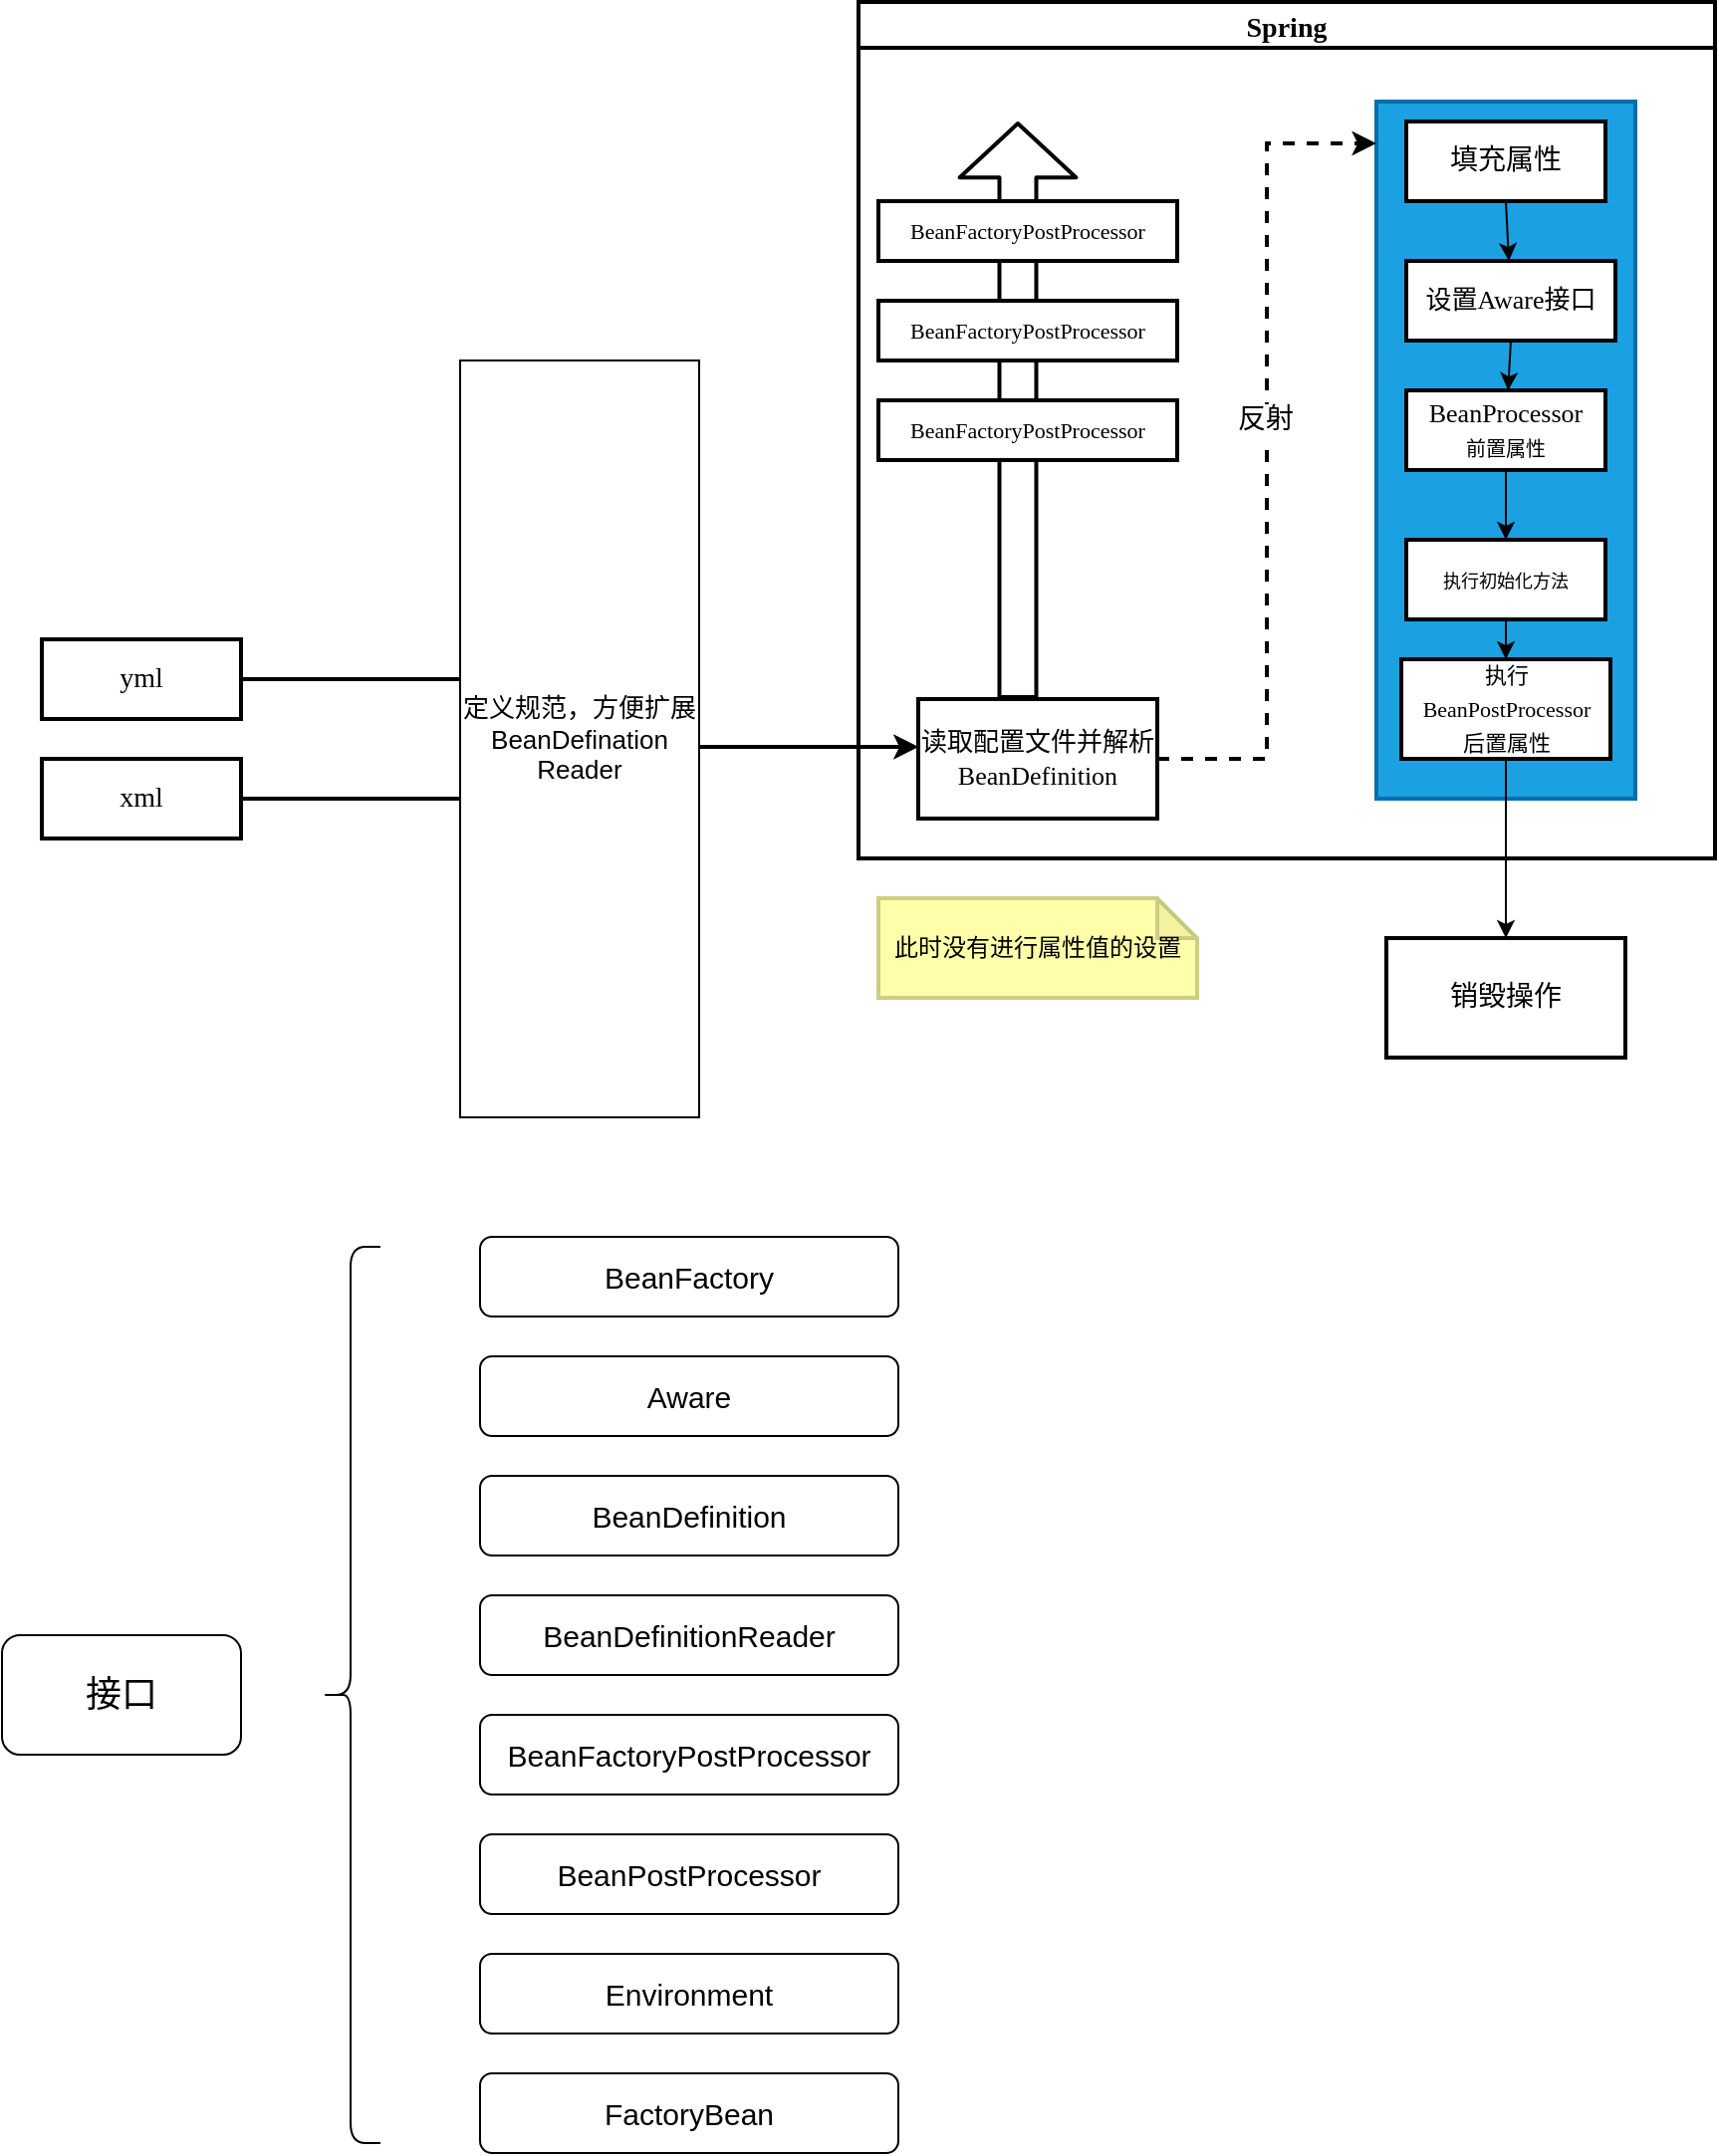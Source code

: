 <mxfile>
    <diagram id="6RLqJir3TOEXzAZQIvNT" name="第 1 页">
        <mxGraphModel dx="1918" dy="790" grid="1" gridSize="10" guides="1" tooltips="1" connect="1" arrows="1" fold="1" page="1" pageScale="1" pageWidth="827" pageHeight="1169" math="0" shadow="0">
            <root>
                <mxCell id="0"/>
                <mxCell id="1" parent="0"/>
                <mxCell id="2" value="Spring" style="swimlane;fontFamily=微软雅黑;fontSize=14;strokeWidth=2;" parent="1" vertex="1">
                    <mxGeometry x="280" y="330" width="430" height="430" as="geometry">
                        <mxRectangle x="280" y="330" width="80" height="23" as="alternateBounds"/>
                    </mxGeometry>
                </mxCell>
                <mxCell id="3" value="" style="rounded=0;whiteSpace=wrap;html=1;strokeColor=#006EAF;fontFamily=微软雅黑;fontSize=14;strokeWidth=2;fillColor=#1ba1e2;fontColor=#ffffff;" parent="2" vertex="1">
                    <mxGeometry x="260" y="50" width="130" height="350" as="geometry"/>
                </mxCell>
                <mxCell id="4" style="edgeStyle=orthogonalEdgeStyle;rounded=0;orthogonalLoop=1;jettySize=auto;html=1;entryX=0;entryY=0.06;entryDx=0;entryDy=0;strokeWidth=2;dashed=1;" parent="2" source="6" target="3" edge="1">
                    <mxGeometry relative="1" as="geometry"/>
                </mxCell>
                <mxCell id="5" value="反射" style="edgeLabel;html=1;align=center;verticalAlign=middle;resizable=0;points=[];fontSize=14;fontFamily=微软雅黑;" parent="4" vertex="1" connectable="0">
                    <mxGeometry x="0.073" y="1" relative="1" as="geometry">
                        <mxPoint as="offset"/>
                    </mxGeometry>
                </mxCell>
                <mxCell id="6" value="&lt;font style=&quot;font-size: 13px&quot;&gt;读取配置文件并解析&lt;br&gt;BeanDefinition&lt;/font&gt;" style="rounded=0;whiteSpace=wrap;html=1;fontFamily=微软雅黑;fontSize=14;strokeWidth=2;" parent="2" vertex="1">
                    <mxGeometry x="30" y="350" width="120" height="60" as="geometry"/>
                </mxCell>
                <mxCell id="7" value="" style="shape=flexArrow;endArrow=classic;html=1;strokeWidth=2;width=17.5;endSize=8.367;endWidth=37.917;" parent="2" edge="1">
                    <mxGeometry width="50" height="50" relative="1" as="geometry">
                        <mxPoint x="80" y="350" as="sourcePoint"/>
                        <mxPoint x="80" y="60" as="targetPoint"/>
                    </mxGeometry>
                </mxCell>
                <mxCell id="8" value="&lt;font style=&quot;font-size: 11px&quot;&gt;BeanFactoryPostProcessor&lt;/font&gt;" style="rounded=0;whiteSpace=wrap;html=1;fontFamily=微软雅黑;fontSize=14;strokeWidth=2;" parent="2" vertex="1">
                    <mxGeometry x="10" y="100" width="150" height="30" as="geometry"/>
                </mxCell>
                <mxCell id="9" value="&lt;font style=&quot;font-size: 11px&quot;&gt;BeanFactoryPostProcessor&lt;/font&gt;" style="rounded=0;whiteSpace=wrap;html=1;fontFamily=微软雅黑;fontSize=14;strokeWidth=2;" parent="2" vertex="1">
                    <mxGeometry x="10" y="150" width="150" height="30" as="geometry"/>
                </mxCell>
                <mxCell id="10" value="&lt;font style=&quot;font-size: 11px&quot;&gt;BeanFactoryPostProcessor&lt;/font&gt;" style="rounded=0;whiteSpace=wrap;html=1;fontFamily=微软雅黑;fontSize=14;strokeWidth=2;" parent="2" vertex="1">
                    <mxGeometry x="10" y="200" width="150" height="30" as="geometry"/>
                </mxCell>
                <mxCell id="32" style="edgeStyle=none;html=1;exitX=0.5;exitY=1;exitDx=0;exitDy=0;fontSize=13;" parent="2" source="11" target="28" edge="1">
                    <mxGeometry relative="1" as="geometry"/>
                </mxCell>
                <mxCell id="11" value="填充属性" style="rounded=0;whiteSpace=wrap;html=1;fontFamily=微软雅黑;fontSize=14;strokeWidth=2;" parent="2" vertex="1">
                    <mxGeometry x="275" y="60" width="100" height="40" as="geometry"/>
                </mxCell>
                <mxCell id="12" value="&lt;font&gt;&lt;font style=&quot;font-size: 13px&quot;&gt;BeanProcessor&lt;/font&gt;&lt;br&gt;&lt;font size=&quot;1&quot;&gt;前置属性&lt;/font&gt;&lt;br&gt;&lt;/font&gt;" style="rounded=0;whiteSpace=wrap;html=1;fontFamily=微软雅黑;fontSize=14;strokeWidth=2;" parent="2" vertex="1">
                    <mxGeometry x="275" y="195" width="100" height="40" as="geometry"/>
                </mxCell>
                <mxCell id="14" value="&lt;font style=&quot;font-size: 9px&quot;&gt;执行初始化方法&lt;br&gt;&lt;/font&gt;" style="rounded=0;whiteSpace=wrap;html=1;fontFamily=微软雅黑;fontSize=14;strokeWidth=2;" parent="2" vertex="1">
                    <mxGeometry x="275" y="270" width="100" height="40" as="geometry"/>
                </mxCell>
                <mxCell id="15" value="" style="edgeStyle=orthogonalEdgeStyle;rounded=0;orthogonalLoop=1;jettySize=auto;html=1;" parent="2" source="12" target="14" edge="1">
                    <mxGeometry relative="1" as="geometry"/>
                </mxCell>
                <mxCell id="16" value="&lt;font style=&quot;font-size: 11px&quot;&gt;执行&lt;br&gt;BeanPostProcessor&lt;br&gt;后置属性&lt;br&gt;&lt;/font&gt;" style="rounded=0;whiteSpace=wrap;html=1;fontFamily=微软雅黑;fontSize=14;strokeWidth=2;" parent="2" vertex="1">
                    <mxGeometry x="272.5" y="330" width="105" height="50" as="geometry"/>
                </mxCell>
                <mxCell id="17" value="" style="edgeStyle=orthogonalEdgeStyle;rounded=0;orthogonalLoop=1;jettySize=auto;html=1;" parent="2" source="14" target="16" edge="1">
                    <mxGeometry relative="1" as="geometry"/>
                </mxCell>
                <mxCell id="31" style="edgeStyle=none;html=1;exitX=0.5;exitY=1;exitDx=0;exitDy=0;fontSize=13;" parent="2" source="28" target="12" edge="1">
                    <mxGeometry relative="1" as="geometry"/>
                </mxCell>
                <mxCell id="28" value="&lt;font style=&quot;font-size: 13px&quot;&gt;设置Aware接口&lt;/font&gt;" style="whiteSpace=wrap;html=1;fontSize=14;fontFamily=微软雅黑;rounded=0;strokeWidth=2;" parent="2" vertex="1">
                    <mxGeometry x="275" y="130" width="105" height="40" as="geometry"/>
                </mxCell>
                <mxCell id="18" style="edgeStyle=orthogonalEdgeStyle;rounded=0;orthogonalLoop=1;jettySize=auto;html=1;entryX=0;entryY=0.4;entryDx=0;entryDy=0;strokeWidth=2;" parent="1" source="19" target="6" edge="1">
                    <mxGeometry relative="1" as="geometry"/>
                </mxCell>
                <mxCell id="19" value="yml" style="rounded=0;whiteSpace=wrap;html=1;fontFamily=微软雅黑;fontSize=14;strokeWidth=2;" parent="1" vertex="1">
                    <mxGeometry x="-130" y="650" width="100" height="40" as="geometry"/>
                </mxCell>
                <mxCell id="20" style="edgeStyle=orthogonalEdgeStyle;rounded=0;orthogonalLoop=1;jettySize=auto;html=1;entryX=0;entryY=0.4;entryDx=0;entryDy=0;strokeWidth=2;" parent="1" source="21" target="6" edge="1">
                    <mxGeometry relative="1" as="geometry"/>
                </mxCell>
                <mxCell id="21" value="xml" style="rounded=0;whiteSpace=wrap;html=1;fontFamily=微软雅黑;fontSize=14;strokeWidth=2;" parent="1" vertex="1">
                    <mxGeometry x="-130" y="710" width="100" height="40" as="geometry"/>
                </mxCell>
                <mxCell id="22" value="&lt;font style=&quot;font-size: 12px&quot; color=&quot;#000000&quot;&gt;此时没有进行属性值的设置&lt;/font&gt;" style="shape=note;whiteSpace=wrap;html=1;backgroundOutline=1;darkOpacity=0.05;fillColor=#ffffaa;strokeColor=#cdcd83;size=20;fontFamily=微软雅黑;fontSize=14;strokeWidth=2;" parent="1" vertex="1">
                    <mxGeometry x="290" y="780" width="160" height="50" as="geometry"/>
                </mxCell>
                <mxCell id="23" value="销毁操作" style="whiteSpace=wrap;html=1;rounded=0;fontFamily=微软雅黑;fontSize=14;strokeWidth=2;" parent="1" vertex="1">
                    <mxGeometry x="545" y="800" width="120" height="60" as="geometry"/>
                </mxCell>
                <mxCell id="24" value="" style="edgeStyle=orthogonalEdgeStyle;rounded=0;orthogonalLoop=1;jettySize=auto;html=1;" parent="1" source="16" target="23" edge="1">
                    <mxGeometry relative="1" as="geometry"/>
                </mxCell>
                <mxCell id="33" value="定义规范，方便扩展&lt;br&gt;BeanDefination&lt;br&gt;Reader" style="rounded=0;whiteSpace=wrap;html=1;fontSize=13;" parent="1" vertex="1">
                    <mxGeometry x="80" y="510" width="120" height="380" as="geometry"/>
                </mxCell>
                <mxCell id="34" value="&lt;font style=&quot;font-size: 18px&quot;&gt;接口&lt;/font&gt;" style="rounded=1;whiteSpace=wrap;html=1;" parent="1" vertex="1">
                    <mxGeometry x="-150" y="1150" width="120" height="60" as="geometry"/>
                </mxCell>
                <mxCell id="35" value="&lt;font style=&quot;font-size: 15px&quot;&gt;BeanFactory&lt;/font&gt;" style="rounded=1;whiteSpace=wrap;html=1;fontSize=18;" parent="1" vertex="1">
                    <mxGeometry x="90" y="950" width="210" height="40" as="geometry"/>
                </mxCell>
                <mxCell id="36" value="&lt;font style=&quot;font-size: 15px&quot;&gt;Aware&lt;/font&gt;" style="rounded=1;whiteSpace=wrap;html=1;fontSize=18;" parent="1" vertex="1">
                    <mxGeometry x="90" y="1010" width="210" height="40" as="geometry"/>
                </mxCell>
                <mxCell id="37" value="&lt;span style=&quot;font-size: 15px&quot;&gt;BeanDefinition&lt;/span&gt;" style="rounded=1;whiteSpace=wrap;html=1;fontSize=18;" parent="1" vertex="1">
                    <mxGeometry x="90" y="1070" width="210" height="40" as="geometry"/>
                </mxCell>
                <mxCell id="38" value="&lt;span style=&quot;font-size: 15px&quot;&gt;BeanDefinitionReader&lt;/span&gt;" style="rounded=1;whiteSpace=wrap;html=1;fontSize=18;" parent="1" vertex="1">
                    <mxGeometry x="90" y="1130" width="210" height="40" as="geometry"/>
                </mxCell>
                <mxCell id="39" value="&lt;span style=&quot;font-size: 15px&quot;&gt;BeanFactoryPostProcessor&lt;/span&gt;" style="rounded=1;whiteSpace=wrap;html=1;fontSize=18;" parent="1" vertex="1">
                    <mxGeometry x="90" y="1190" width="210" height="40" as="geometry"/>
                </mxCell>
                <mxCell id="40" value="&lt;span style=&quot;font-size: 15px&quot;&gt;BeanPostProcessor&lt;/span&gt;" style="rounded=1;whiteSpace=wrap;html=1;fontSize=18;" parent="1" vertex="1">
                    <mxGeometry x="90" y="1250" width="210" height="40" as="geometry"/>
                </mxCell>
                <mxCell id="41" value="&lt;span style=&quot;font-size: 15px&quot;&gt;Environment&lt;/span&gt;" style="rounded=1;whiteSpace=wrap;html=1;fontSize=18;" parent="1" vertex="1">
                    <mxGeometry x="90" y="1310" width="210" height="40" as="geometry"/>
                </mxCell>
                <mxCell id="42" value="&lt;span style=&quot;font-size: 15px&quot;&gt;FactoryBean&lt;/span&gt;" style="rounded=1;whiteSpace=wrap;html=1;fontSize=18;" parent="1" vertex="1">
                    <mxGeometry x="90" y="1370" width="210" height="40" as="geometry"/>
                </mxCell>
                <mxCell id="43" value="" style="shape=curlyBracket;whiteSpace=wrap;html=1;rounded=1;fontSize=15;" parent="1" vertex="1">
                    <mxGeometry x="10" y="955" width="30" height="450" as="geometry"/>
                </mxCell>
            </root>
        </mxGraphModel>
    </diagram>
</mxfile>